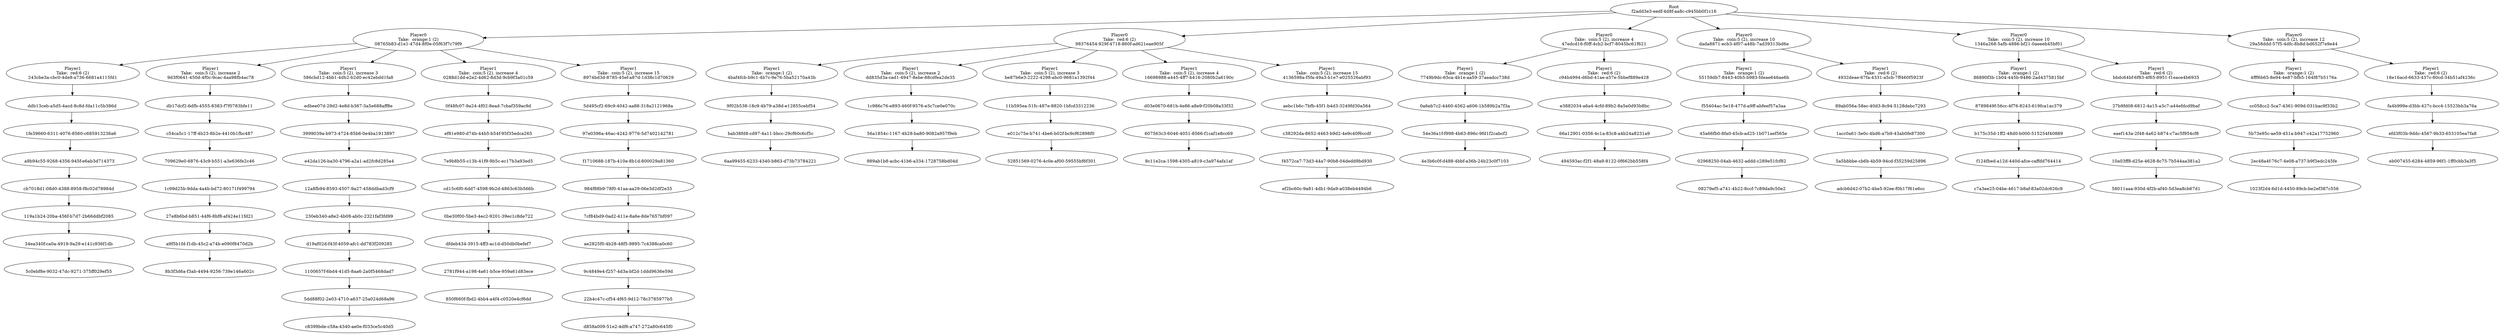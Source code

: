 digraph tree {
    "Root
f2add3e3-eedf-4d8f-aa8c-c945bb0f1c16";
    "Player0
Take:  orange:1 (2)
08765b83-d1e1-47d4-8f0e-05f63f7c79f9";
    "Player1
Take:  red:6 (2)
243cbe3a-cbc0-4de8-a736-6681a4115fd1";
    "
ddb13ceb-a5d5-4acd-8c8d-fda11c5b386d";
    "
1fe39660-6311-4076-8560-c685913236a6";
    "
a9b94c55-9268-4356-945f-e6ab3d714373";
    "
cb7018d1-08d0-4388-8958-f8c02d78984d";
    "
119a1b24-20ba-456f-b7d7-2b66ddbf2085";
    "
34ea340f-ca0a-4919-9a29-e141c936f1db";
    "
5c0ebf8e-9032-47dc-9271-375ff029ef55";
    "Player1
Take:  coin:5 (2), increase 2
9d3f0641-450d-4f0c-9cac-4aa98fb4ac78";
    "
db17dcf2-6dfb-4555-8383-f7f0783bfe11";
    "
c54ca5c1-17ff-4b23-8b2e-4410b1fbc487";
    "
709629e0-6876-43c9-b551-a3e636fe2c46";
    "
1c99d25b-9dda-4a4b-bd72-80171f499794";
    "
27e8b6bd-b851-44f6-8bf8-af424e11fd21";
    "
a9f5b1fd-f1db-45c2-a74b-e090f8470d2b";
    "
8b3f3d6a-f3ab-4494-9256-739e146a602c";
    "Player1
Take:  coin:5 (2), increase 3
586cbd12-4bb1-4db2-b2d0-ec42ebdd1fa8";
    "
edbee07d-29d2-4e8d-b367-3a5e688aff8e";
    "
3999039a-b973-4724-85b6-0e4ba1913897";
    "
e42da126-ba30-4796-a2a1-ad2fc8d285a4";
    "
12a8fb94-8593-4507-9a27-458ddbad3cf9";
    "
230eb340-a8e2-4b08-ab0c-2321faf3fd99";
    "
d19af02d-f43f-4059-afc1-dd783f209285";
    "
1100657f-6bd4-41d5-8aa6-2a0f5468dad7";
    "
5dd88f02-2e03-4710-a637-25a024d68a96";
    "
c8399bde-c58a-4340-ae0e-f033ce5c40d5";
    "Player1
Take:  coin:5 (2), increase 4
0288d1dd-e2e2-4d62-8d3d-9cb9f3a01c59";
    "
0f48fc07-9a24-4f02-8ead-7cbaf359ac9d";
    "
ef81e980-d74b-44b5-b54f-95f35edca265";
    "
7e9b8b55-c13b-41f9-9b5c-ec17b3a93ed5";
    "
cd15c6f0-6dd7-4598-9b2d-4863c63b566b";
    "
0be30f00-5be3-4ec2-9201-39ec1c8de722";
    "
dfdeb434-3915-4ff3-ac1d-d50db0befef7";
    "
2781f944-a198-4a61-b5ce-959a61d83ece";
    "
850f660f-fbd2-4bb4-a4f4-c0520e4cf6dd";
    "Player1
Take:  coin:5 (2), increase 15
8974bd3d-8785-45ef-a87d-1d38c1d70629";
    "
5d495cf2-69c9-4042-aa88-318a2121968a";
    "
97e0396a-46ac-4242-9776-5d7402142781";
    "
f1710688-187b-410e-8b1d-800029a81360";
    "
984f88b9-78f0-41aa-aa29-06e3d2df2e35";
    "
7cf84bd9-0ad2-411e-8a6e-8de7657bf097";
    "
ae2825f0-4b28-48f5-9895-7c4388ca0c60";
    "
9c4849e4-f257-4d3a-bf2d-1ddd9636e59d";
    "
22b4c47c-cf54-4f65-9d12-78c3785977b5";
    "
d858a009-51e2-4df6-a747-272a80c645f0";
    "Player0
Take:  red:6 (2)
98376454-929f-4718-860f-ad621eae905f";
    "Player1
Take:  orange:1 (2)
4baf4fcb-b9c1-4b7c-9e76-5ba52170a43b";
    "
9f02b538-18c9-4b79-a38d-e12855cebf54";
    "
bab38fd8-cd97-4a11-bbcc-29cf60c6cf5c";
    "
6aa99455-6233-4340-b863-d73b73784221";
    "Player1
Take:  coin:5 (2), increase 2
dd835d3a-cad1-4947-8ebe-88cdfea2de35";
    "
1c986c76-e893-460f-9576-e3c7ce0e070c";
    "
56a1854c-1167-4b28-ba80-9082a957f9eb";
    "
989ab1b8-acbc-41b6-a334-1728758bd04d";
    "Player1
Take:  coin:5 (2), increase 3
be87b6e3-2222-4298-abc0-9681a1392f44";
    "
11b595ea-51fc-487e-8820-1bfcd3312236";
    "
e012c75e-b741-4be6-b02f-bc9cf62898f0";
    "
52851569-0276-4c0e-af00-59555bf6f301";
    "Player1
Take:  coin:5 (2), increase 4
16698988-a445-4ff7-b416-2080b2a6190c";
    "
d03e0670-681b-4e86-a8e9-f20b08a33f32";
    "
607563c3-6046-4051-8566-f1caf1e8cc69";
    "
8c11e2ca-1598-4305-a819-c3a974afa1af";
    "Player1
Take:  coin:5 (2), increase 15
4136598a-f5fa-49a3-b1e7-e025526abf93";
    "
aebc1b6c-7bfb-45f1-b4d3-3249fd30a564";
    "
c38292da-8652-4463-b9d2-4e9c40f6ccdf";
    "
f4572ca7-73d3-44a7-90b8-04dedd9bd930";
    "
ef2bc60c-9a81-4db1-9da9-a038eb4494b6";
    "Player0
Take:  coin:5 (2), increase 4
47edcd16-f0ff-4cb2-bcf7-8045bc61f621";
    "Player1
Take:  orange:1 (2)
7749b9dc-65ca-4b1e-aa59-37aeadcc738d";
    "
0a6eb7c2-4460-4562-a606-1b589b2a7f3a";
    "
54e36a1f-f998-4b63-896c-9fd1f2cabcf2";
    "
4e3b6c0f-d488-4bbf-a36b-24b23c0f7103";
    "Player1
Take:  red:6 (2)
c94b4994-d6bd-41ae-a57e-5bbef889e428";
    "
e3882034-a6a4-4cfd-89b2-8a5e0d93b8bc";
    "
66a12901-0356-4c1a-83c8-a4b24a8231a9";
    "
494593ac-f2f1-48a9-8122-0f662bb558f4";
    "Player0
Take:  coin:5 (2), increase 10
dada8871-ecb3-4f07-a48b-7ad39313bd6e";
    "Player1
Take:  orange:1 (2)
55159db7-8443-40b5-b983-fdeae646ae6b";
    "
f55404ac-5e18-477d-a9ff-abfeef57a3aa";
    "
45a66fb0-8fa0-45cb-ad25-1b071aef565e";
    "
02968250-04ab-4632-addd-c289e51fcf82";
    "
08279ef5-a741-4b22-8ccf-7c89da9c50e2";
    "Player1
Take:  red:6 (2)
4932deae-67fa-4331-a5cb-7ff460f5923f";
    "
89ab056a-58ec-40d3-8c94-5128debc7293";
    "
1acc0a61-3e0c-4bd6-a7b9-43ab0fe87300";
    "
5a5bbbbe-cb6b-4b59-94cd-f35259d25896";
    "
adcb6d42-07b2-4be5-92ee-f0b17f61e6cc";
    "Player0
Take:  coin:5 (2), increase 10
1346a268-5afb-4886-bf21-0aeeeb45bf01";
    "Player1
Take:  orange:1 (2)
86890f3b-1b04-445b-9486-2ad4375815bf";
    "
8789849f-56cc-4f76-8243-619fca1ac379";
    "
b175c35d-1ff2-48d0-b000-515254f40889";
    "
f124fbed-a12d-440d-afce-caffdd764414";
    "
c7a3ee25-04be-4617-b8af-83a02dc626c9";
    "Player1
Take:  red:6 (2)
bbdc64bf-6f83-4f65-8951-f1eace4b6935";
    "
27b9fd08-6812-4a15-a3c7-a44efdcd9baf";
    "
eaef143a-2f48-4a62-b874-c7ac5f954cf8";
    "
10a03ff8-d25e-4628-8c75-7b544aa381a2";
    "
58011aaa-930d-4f2b-af40-5d3ea8cb67d1";
    "Player0
Take:  coin:5 (2), increase 12
29a58ddd-57f5-4dfc-8b8d-bd652f7e9e44";
    "Player1
Take:  orange:1 (2)
4fff6b65-8e94-4e87-bfb5-164f87b5176a";
    "
cc058cc2-5ca7-4361-909d-031bac9f33b2";
    "
5b73e95c-ae59-451a-b947-c42a17752960";
    "
2ec48a4f-76c7-4e08-a737-b9f3edc245fe";
    "
1023f2d4-6d1d-4450-89cb-be2ef387c556";
    "Player1
Take:  red:6 (2)
18e16acd-6633-437c-80cd-34b51af4236c";
    "
fa4b999e-d3bb-427c-bcc4-15523bb3a76a";
    "
efd3f03b-9ddc-4567-9b33-653105ea7fa8";
    "
eb007455-6284-4859-96f1-1ff0cbb3a3f5";
    "Root
f2add3e3-eedf-4d8f-aa8c-c945bb0f1c16" -> "Player0
Take:  orange:1 (2)
08765b83-d1e1-47d4-8f0e-05f63f7c79f9";
    "Root
f2add3e3-eedf-4d8f-aa8c-c945bb0f1c16" -> "Player0
Take:  red:6 (2)
98376454-929f-4718-860f-ad621eae905f";
    "Root
f2add3e3-eedf-4d8f-aa8c-c945bb0f1c16" -> "Player0
Take:  coin:5 (2), increase 4
47edcd16-f0ff-4cb2-bcf7-8045bc61f621";
    "Root
f2add3e3-eedf-4d8f-aa8c-c945bb0f1c16" -> "Player0
Take:  coin:5 (2), increase 10
dada8871-ecb3-4f07-a48b-7ad39313bd6e";
    "Root
f2add3e3-eedf-4d8f-aa8c-c945bb0f1c16" -> "Player0
Take:  coin:5 (2), increase 10
1346a268-5afb-4886-bf21-0aeeeb45bf01";
    "Root
f2add3e3-eedf-4d8f-aa8c-c945bb0f1c16" -> "Player0
Take:  coin:5 (2), increase 12
29a58ddd-57f5-4dfc-8b8d-bd652f7e9e44";
    "Player0
Take:  orange:1 (2)
08765b83-d1e1-47d4-8f0e-05f63f7c79f9" -> "Player1
Take:  red:6 (2)
243cbe3a-cbc0-4de8-a736-6681a4115fd1";
    "Player0
Take:  orange:1 (2)
08765b83-d1e1-47d4-8f0e-05f63f7c79f9" -> "Player1
Take:  coin:5 (2), increase 2
9d3f0641-450d-4f0c-9cac-4aa98fb4ac78";
    "Player0
Take:  orange:1 (2)
08765b83-d1e1-47d4-8f0e-05f63f7c79f9" -> "Player1
Take:  coin:5 (2), increase 3
586cbd12-4bb1-4db2-b2d0-ec42ebdd1fa8";
    "Player0
Take:  orange:1 (2)
08765b83-d1e1-47d4-8f0e-05f63f7c79f9" -> "Player1
Take:  coin:5 (2), increase 4
0288d1dd-e2e2-4d62-8d3d-9cb9f3a01c59";
    "Player0
Take:  orange:1 (2)
08765b83-d1e1-47d4-8f0e-05f63f7c79f9" -> "Player1
Take:  coin:5 (2), increase 15
8974bd3d-8785-45ef-a87d-1d38c1d70629";
    "Player1
Take:  red:6 (2)
243cbe3a-cbc0-4de8-a736-6681a4115fd1" -> "
ddb13ceb-a5d5-4acd-8c8d-fda11c5b386d";
    "
ddb13ceb-a5d5-4acd-8c8d-fda11c5b386d" -> "
1fe39660-6311-4076-8560-c685913236a6";
    "
1fe39660-6311-4076-8560-c685913236a6" -> "
a9b94c55-9268-4356-945f-e6ab3d714373";
    "
a9b94c55-9268-4356-945f-e6ab3d714373" -> "
cb7018d1-08d0-4388-8958-f8c02d78984d";
    "
cb7018d1-08d0-4388-8958-f8c02d78984d" -> "
119a1b24-20ba-456f-b7d7-2b66ddbf2085";
    "
119a1b24-20ba-456f-b7d7-2b66ddbf2085" -> "
34ea340f-ca0a-4919-9a29-e141c936f1db";
    "
34ea340f-ca0a-4919-9a29-e141c936f1db" -> "
5c0ebf8e-9032-47dc-9271-375ff029ef55";
    "Player1
Take:  coin:5 (2), increase 2
9d3f0641-450d-4f0c-9cac-4aa98fb4ac78" -> "
db17dcf2-6dfb-4555-8383-f7f0783bfe11";
    "
db17dcf2-6dfb-4555-8383-f7f0783bfe11" -> "
c54ca5c1-17ff-4b23-8b2e-4410b1fbc487";
    "
c54ca5c1-17ff-4b23-8b2e-4410b1fbc487" -> "
709629e0-6876-43c9-b551-a3e636fe2c46";
    "
709629e0-6876-43c9-b551-a3e636fe2c46" -> "
1c99d25b-9dda-4a4b-bd72-80171f499794";
    "
1c99d25b-9dda-4a4b-bd72-80171f499794" -> "
27e8b6bd-b851-44f6-8bf8-af424e11fd21";
    "
27e8b6bd-b851-44f6-8bf8-af424e11fd21" -> "
a9f5b1fd-f1db-45c2-a74b-e090f8470d2b";
    "
a9f5b1fd-f1db-45c2-a74b-e090f8470d2b" -> "
8b3f3d6a-f3ab-4494-9256-739e146a602c";
    "Player1
Take:  coin:5 (2), increase 3
586cbd12-4bb1-4db2-b2d0-ec42ebdd1fa8" -> "
edbee07d-29d2-4e8d-b367-3a5e688aff8e";
    "
edbee07d-29d2-4e8d-b367-3a5e688aff8e" -> "
3999039a-b973-4724-85b6-0e4ba1913897";
    "
3999039a-b973-4724-85b6-0e4ba1913897" -> "
e42da126-ba30-4796-a2a1-ad2fc8d285a4";
    "
e42da126-ba30-4796-a2a1-ad2fc8d285a4" -> "
12a8fb94-8593-4507-9a27-458ddbad3cf9";
    "
12a8fb94-8593-4507-9a27-458ddbad3cf9" -> "
230eb340-a8e2-4b08-ab0c-2321faf3fd99";
    "
230eb340-a8e2-4b08-ab0c-2321faf3fd99" -> "
d19af02d-f43f-4059-afc1-dd783f209285";
    "
d19af02d-f43f-4059-afc1-dd783f209285" -> "
1100657f-6bd4-41d5-8aa6-2a0f5468dad7";
    "
1100657f-6bd4-41d5-8aa6-2a0f5468dad7" -> "
5dd88f02-2e03-4710-a637-25a024d68a96";
    "
5dd88f02-2e03-4710-a637-25a024d68a96" -> "
c8399bde-c58a-4340-ae0e-f033ce5c40d5";
    "Player1
Take:  coin:5 (2), increase 4
0288d1dd-e2e2-4d62-8d3d-9cb9f3a01c59" -> "
0f48fc07-9a24-4f02-8ead-7cbaf359ac9d";
    "
0f48fc07-9a24-4f02-8ead-7cbaf359ac9d" -> "
ef81e980-d74b-44b5-b54f-95f35edca265";
    "
ef81e980-d74b-44b5-b54f-95f35edca265" -> "
7e9b8b55-c13b-41f9-9b5c-ec17b3a93ed5";
    "
7e9b8b55-c13b-41f9-9b5c-ec17b3a93ed5" -> "
cd15c6f0-6dd7-4598-9b2d-4863c63b566b";
    "
cd15c6f0-6dd7-4598-9b2d-4863c63b566b" -> "
0be30f00-5be3-4ec2-9201-39ec1c8de722";
    "
0be30f00-5be3-4ec2-9201-39ec1c8de722" -> "
dfdeb434-3915-4ff3-ac1d-d50db0befef7";
    "
dfdeb434-3915-4ff3-ac1d-d50db0befef7" -> "
2781f944-a198-4a61-b5ce-959a61d83ece";
    "
2781f944-a198-4a61-b5ce-959a61d83ece" -> "
850f660f-fbd2-4bb4-a4f4-c0520e4cf6dd";
    "Player1
Take:  coin:5 (2), increase 15
8974bd3d-8785-45ef-a87d-1d38c1d70629" -> "
5d495cf2-69c9-4042-aa88-318a2121968a";
    "
5d495cf2-69c9-4042-aa88-318a2121968a" -> "
97e0396a-46ac-4242-9776-5d7402142781";
    "
97e0396a-46ac-4242-9776-5d7402142781" -> "
f1710688-187b-410e-8b1d-800029a81360";
    "
f1710688-187b-410e-8b1d-800029a81360" -> "
984f88b9-78f0-41aa-aa29-06e3d2df2e35";
    "
984f88b9-78f0-41aa-aa29-06e3d2df2e35" -> "
7cf84bd9-0ad2-411e-8a6e-8de7657bf097";
    "
7cf84bd9-0ad2-411e-8a6e-8de7657bf097" -> "
ae2825f0-4b28-48f5-9895-7c4388ca0c60";
    "
ae2825f0-4b28-48f5-9895-7c4388ca0c60" -> "
9c4849e4-f257-4d3a-bf2d-1ddd9636e59d";
    "
9c4849e4-f257-4d3a-bf2d-1ddd9636e59d" -> "
22b4c47c-cf54-4f65-9d12-78c3785977b5";
    "
22b4c47c-cf54-4f65-9d12-78c3785977b5" -> "
d858a009-51e2-4df6-a747-272a80c645f0";
    "Player0
Take:  red:6 (2)
98376454-929f-4718-860f-ad621eae905f" -> "Player1
Take:  orange:1 (2)
4baf4fcb-b9c1-4b7c-9e76-5ba52170a43b";
    "Player0
Take:  red:6 (2)
98376454-929f-4718-860f-ad621eae905f" -> "Player1
Take:  coin:5 (2), increase 2
dd835d3a-cad1-4947-8ebe-88cdfea2de35";
    "Player0
Take:  red:6 (2)
98376454-929f-4718-860f-ad621eae905f" -> "Player1
Take:  coin:5 (2), increase 3
be87b6e3-2222-4298-abc0-9681a1392f44";
    "Player0
Take:  red:6 (2)
98376454-929f-4718-860f-ad621eae905f" -> "Player1
Take:  coin:5 (2), increase 4
16698988-a445-4ff7-b416-2080b2a6190c";
    "Player0
Take:  red:6 (2)
98376454-929f-4718-860f-ad621eae905f" -> "Player1
Take:  coin:5 (2), increase 15
4136598a-f5fa-49a3-b1e7-e025526abf93";
    "Player1
Take:  orange:1 (2)
4baf4fcb-b9c1-4b7c-9e76-5ba52170a43b" -> "
9f02b538-18c9-4b79-a38d-e12855cebf54";
    "
9f02b538-18c9-4b79-a38d-e12855cebf54" -> "
bab38fd8-cd97-4a11-bbcc-29cf60c6cf5c";
    "
bab38fd8-cd97-4a11-bbcc-29cf60c6cf5c" -> "
6aa99455-6233-4340-b863-d73b73784221";
    "Player1
Take:  coin:5 (2), increase 2
dd835d3a-cad1-4947-8ebe-88cdfea2de35" -> "
1c986c76-e893-460f-9576-e3c7ce0e070c";
    "
1c986c76-e893-460f-9576-e3c7ce0e070c" -> "
56a1854c-1167-4b28-ba80-9082a957f9eb";
    "
56a1854c-1167-4b28-ba80-9082a957f9eb" -> "
989ab1b8-acbc-41b6-a334-1728758bd04d";
    "Player1
Take:  coin:5 (2), increase 3
be87b6e3-2222-4298-abc0-9681a1392f44" -> "
11b595ea-51fc-487e-8820-1bfcd3312236";
    "
11b595ea-51fc-487e-8820-1bfcd3312236" -> "
e012c75e-b741-4be6-b02f-bc9cf62898f0";
    "
e012c75e-b741-4be6-b02f-bc9cf62898f0" -> "
52851569-0276-4c0e-af00-59555bf6f301";
    "Player1
Take:  coin:5 (2), increase 4
16698988-a445-4ff7-b416-2080b2a6190c" -> "
d03e0670-681b-4e86-a8e9-f20b08a33f32";
    "
d03e0670-681b-4e86-a8e9-f20b08a33f32" -> "
607563c3-6046-4051-8566-f1caf1e8cc69";
    "
607563c3-6046-4051-8566-f1caf1e8cc69" -> "
8c11e2ca-1598-4305-a819-c3a974afa1af";
    "Player1
Take:  coin:5 (2), increase 15
4136598a-f5fa-49a3-b1e7-e025526abf93" -> "
aebc1b6c-7bfb-45f1-b4d3-3249fd30a564";
    "
aebc1b6c-7bfb-45f1-b4d3-3249fd30a564" -> "
c38292da-8652-4463-b9d2-4e9c40f6ccdf";
    "
c38292da-8652-4463-b9d2-4e9c40f6ccdf" -> "
f4572ca7-73d3-44a7-90b8-04dedd9bd930";
    "
f4572ca7-73d3-44a7-90b8-04dedd9bd930" -> "
ef2bc60c-9a81-4db1-9da9-a038eb4494b6";
    "Player0
Take:  coin:5 (2), increase 4
47edcd16-f0ff-4cb2-bcf7-8045bc61f621" -> "Player1
Take:  orange:1 (2)
7749b9dc-65ca-4b1e-aa59-37aeadcc738d";
    "Player0
Take:  coin:5 (2), increase 4
47edcd16-f0ff-4cb2-bcf7-8045bc61f621" -> "Player1
Take:  red:6 (2)
c94b4994-d6bd-41ae-a57e-5bbef889e428";
    "Player1
Take:  orange:1 (2)
7749b9dc-65ca-4b1e-aa59-37aeadcc738d" -> "
0a6eb7c2-4460-4562-a606-1b589b2a7f3a";
    "
0a6eb7c2-4460-4562-a606-1b589b2a7f3a" -> "
54e36a1f-f998-4b63-896c-9fd1f2cabcf2";
    "
54e36a1f-f998-4b63-896c-9fd1f2cabcf2" -> "
4e3b6c0f-d488-4bbf-a36b-24b23c0f7103";
    "Player1
Take:  red:6 (2)
c94b4994-d6bd-41ae-a57e-5bbef889e428" -> "
e3882034-a6a4-4cfd-89b2-8a5e0d93b8bc";
    "
e3882034-a6a4-4cfd-89b2-8a5e0d93b8bc" -> "
66a12901-0356-4c1a-83c8-a4b24a8231a9";
    "
66a12901-0356-4c1a-83c8-a4b24a8231a9" -> "
494593ac-f2f1-48a9-8122-0f662bb558f4";
    "Player0
Take:  coin:5 (2), increase 10
dada8871-ecb3-4f07-a48b-7ad39313bd6e" -> "Player1
Take:  orange:1 (2)
55159db7-8443-40b5-b983-fdeae646ae6b";
    "Player0
Take:  coin:5 (2), increase 10
dada8871-ecb3-4f07-a48b-7ad39313bd6e" -> "Player1
Take:  red:6 (2)
4932deae-67fa-4331-a5cb-7ff460f5923f";
    "Player1
Take:  orange:1 (2)
55159db7-8443-40b5-b983-fdeae646ae6b" -> "
f55404ac-5e18-477d-a9ff-abfeef57a3aa";
    "
f55404ac-5e18-477d-a9ff-abfeef57a3aa" -> "
45a66fb0-8fa0-45cb-ad25-1b071aef565e";
    "
45a66fb0-8fa0-45cb-ad25-1b071aef565e" -> "
02968250-04ab-4632-addd-c289e51fcf82";
    "
02968250-04ab-4632-addd-c289e51fcf82" -> "
08279ef5-a741-4b22-8ccf-7c89da9c50e2";
    "Player1
Take:  red:6 (2)
4932deae-67fa-4331-a5cb-7ff460f5923f" -> "
89ab056a-58ec-40d3-8c94-5128debc7293";
    "
89ab056a-58ec-40d3-8c94-5128debc7293" -> "
1acc0a61-3e0c-4bd6-a7b9-43ab0fe87300";
    "
1acc0a61-3e0c-4bd6-a7b9-43ab0fe87300" -> "
5a5bbbbe-cb6b-4b59-94cd-f35259d25896";
    "
5a5bbbbe-cb6b-4b59-94cd-f35259d25896" -> "
adcb6d42-07b2-4be5-92ee-f0b17f61e6cc";
    "Player0
Take:  coin:5 (2), increase 10
1346a268-5afb-4886-bf21-0aeeeb45bf01" -> "Player1
Take:  orange:1 (2)
86890f3b-1b04-445b-9486-2ad4375815bf";
    "Player0
Take:  coin:5 (2), increase 10
1346a268-5afb-4886-bf21-0aeeeb45bf01" -> "Player1
Take:  red:6 (2)
bbdc64bf-6f83-4f65-8951-f1eace4b6935";
    "Player1
Take:  orange:1 (2)
86890f3b-1b04-445b-9486-2ad4375815bf" -> "
8789849f-56cc-4f76-8243-619fca1ac379";
    "
8789849f-56cc-4f76-8243-619fca1ac379" -> "
b175c35d-1ff2-48d0-b000-515254f40889";
    "
b175c35d-1ff2-48d0-b000-515254f40889" -> "
f124fbed-a12d-440d-afce-caffdd764414";
    "
f124fbed-a12d-440d-afce-caffdd764414" -> "
c7a3ee25-04be-4617-b8af-83a02dc626c9";
    "Player1
Take:  red:6 (2)
bbdc64bf-6f83-4f65-8951-f1eace4b6935" -> "
27b9fd08-6812-4a15-a3c7-a44efdcd9baf";
    "
27b9fd08-6812-4a15-a3c7-a44efdcd9baf" -> "
eaef143a-2f48-4a62-b874-c7ac5f954cf8";
    "
eaef143a-2f48-4a62-b874-c7ac5f954cf8" -> "
10a03ff8-d25e-4628-8c75-7b544aa381a2";
    "
10a03ff8-d25e-4628-8c75-7b544aa381a2" -> "
58011aaa-930d-4f2b-af40-5d3ea8cb67d1";
    "Player0
Take:  coin:5 (2), increase 12
29a58ddd-57f5-4dfc-8b8d-bd652f7e9e44" -> "Player1
Take:  orange:1 (2)
4fff6b65-8e94-4e87-bfb5-164f87b5176a";
    "Player0
Take:  coin:5 (2), increase 12
29a58ddd-57f5-4dfc-8b8d-bd652f7e9e44" -> "Player1
Take:  red:6 (2)
18e16acd-6633-437c-80cd-34b51af4236c";
    "Player1
Take:  orange:1 (2)
4fff6b65-8e94-4e87-bfb5-164f87b5176a" -> "
cc058cc2-5ca7-4361-909d-031bac9f33b2";
    "
cc058cc2-5ca7-4361-909d-031bac9f33b2" -> "
5b73e95c-ae59-451a-b947-c42a17752960";
    "
5b73e95c-ae59-451a-b947-c42a17752960" -> "
2ec48a4f-76c7-4e08-a737-b9f3edc245fe";
    "
2ec48a4f-76c7-4e08-a737-b9f3edc245fe" -> "
1023f2d4-6d1d-4450-89cb-be2ef387c556";
    "Player1
Take:  red:6 (2)
18e16acd-6633-437c-80cd-34b51af4236c" -> "
fa4b999e-d3bb-427c-bcc4-15523bb3a76a";
    "
fa4b999e-d3bb-427c-bcc4-15523bb3a76a" -> "
efd3f03b-9ddc-4567-9b33-653105ea7fa8";
    "
efd3f03b-9ddc-4567-9b33-653105ea7fa8" -> "
eb007455-6284-4859-96f1-1ff0cbb3a3f5";
}
